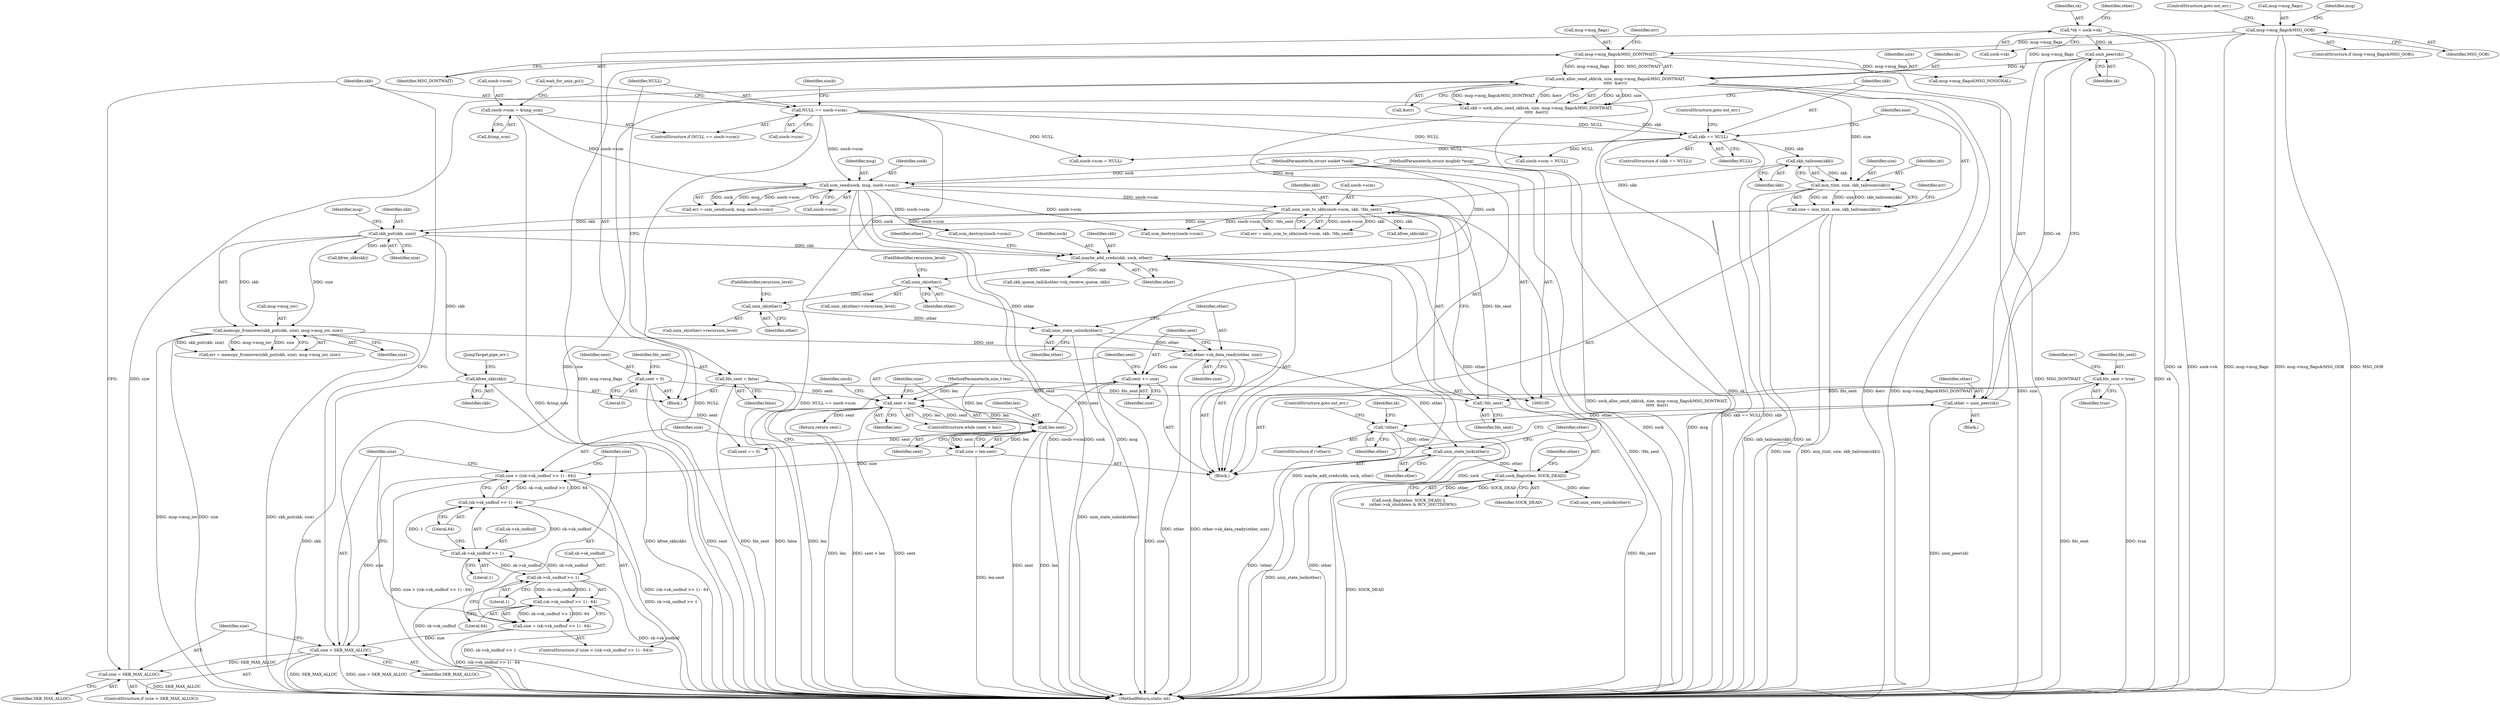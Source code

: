 digraph "1_linux_e0e3cea46d31d23dc40df0a49a7a2c04fe8edfea_1@API" {
"1000375" [label="(Call,kfree_skb(skb))"];
"1000304" [label="(Call,skb_put(skb, size))"];
"1000278" [label="(Call,unix_scm_to_skb(siocb->scm, skb, !fds_sent))"];
"1000154" [label="(Call,scm_send(sock, msg, siocb->scm))"];
"1000107" [label="(MethodParameterIn,struct socket *sock)"];
"1000108" [label="(MethodParameterIn,struct msghdr *msg)"];
"1000140" [label="(Call,NULL == siocb->scm)"];
"1000145" [label="(Call,siocb->scm = &tmp_scm)"];
"1000274" [label="(Call,skb_tailroom(skb))"];
"1000265" [label="(Call,skb == NULL)"];
"1000252" [label="(Call,skb = sock_alloc_send_skb(sk, size, msg->msg_flags&MSG_DONTWAIT,\n\t\t\t\t\t  &err))"];
"1000254" [label="(Call,sock_alloc_send_skb(sk, size, msg->msg_flags&MSG_DONTWAIT,\n\t\t\t\t\t  &err))"];
"1000203" [label="(Call,unix_peer(sk))"];
"1000117" [label="(Call,*sk = sock->sk)"];
"1000249" [label="(Call,size = SKB_MAX_ALLOC)"];
"1000246" [label="(Call,size > SKB_MAX_ALLOC)"];
"1000236" [label="(Call,size = (sk->sk_sndbuf >> 1) - 64)"];
"1000238" [label="(Call,(sk->sk_sndbuf >> 1) - 64)"];
"1000239" [label="(Call,sk->sk_sndbuf >> 1)"];
"1000230" [label="(Call,sk->sk_sndbuf >> 1)"];
"1000227" [label="(Call,size > ((sk->sk_sndbuf >> 1) - 64))"];
"1000221" [label="(Call,size = len-sent)"];
"1000223" [label="(Call,len-sent)"];
"1000217" [label="(Call,sent < len)"];
"1000130" [label="(Call,sent = 0)"];
"1000358" [label="(Call,sent += size)"];
"1000355" [label="(Call,other->sk_data_ready(other, size))"];
"1000353" [label="(Call,unix_state_unlock(other))"];
"1000349" [label="(Call,unix_sk(other))"];
"1000344" [label="(Call,unix_sk(other))"];
"1000330" [label="(Call,maybe_add_creds(skb, sock, other))"];
"1000321" [label="(Call,sock_flag(other, SOCK_DEAD))"];
"1000317" [label="(Call,unix_state_lock(other))"];
"1000206" [label="(Call,!other)"];
"1000201" [label="(Call,other = unix_peer(sk))"];
"1000303" [label="(Call,memcpy_fromiovec(skb_put(skb, size), msg->msg_iov, size))"];
"1000109" [label="(MethodParameterIn,size_t len)"];
"1000229" [label="(Call,(sk->sk_sndbuf >> 1) - 64)"];
"1000257" [label="(Call,msg->msg_flags&MSG_DONTWAIT)"];
"1000171" [label="(Call,msg->msg_flags&MSG_OOB)"];
"1000283" [label="(Call,!fds_sent)"];
"1000298" [label="(Call,fds_sent = true)"];
"1000135" [label="(Call,fds_sent = false)"];
"1000269" [label="(Call,size = min_t(int, size, skb_tailroom(skb)))"];
"1000271" [label="(Call,min_t(int, size, skb_tailroom(skb)))"];
"1000326" [label="(Identifier,other)"];
"1000243" [label="(Literal,1)"];
"1000349" [label="(Call,unix_sk(other))"];
"1000220" [label="(Block,)"];
"1000258" [label="(Call,msg->msg_flags)"];
"1000314" [label="(Call,kfree_skb(skb))"];
"1000151" [label="(Call,wait_for_unix_gc())"];
"1000257" [label="(Call,msg->msg_flags&MSG_DONTWAIT)"];
"1000273" [label="(Identifier,size)"];
"1000212" [label="(Identifier,sk)"];
"1000137" [label="(Identifier,false)"];
"1000270" [label="(Identifier,size)"];
"1000373" [label="(Call,unix_state_unlock(other))"];
"1000380" [label="(Call,sent == 0)"];
"1000301" [label="(Call,err = memcpy_fromiovec(skb_put(skb, size), msg->msg_iov, size))"];
"1000117" [label="(Call,*sk = sock->sk)"];
"1000141" [label="(Identifier,NULL)"];
"1000277" [label="(Identifier,err)"];
"1000219" [label="(Identifier,len)"];
"1000156" [label="(Identifier,msg)"];
"1000290" [label="(Call,kfree_skb(skb))"];
"1000271" [label="(Call,min_t(int, size, skb_tailroom(skb)))"];
"1000118" [label="(Identifier,sk)"];
"1000346" [label="(FieldIdentifier,recursion_level)"];
"1000146" [label="(Call,siocb->scm)"];
"1000124" [label="(Identifier,other)"];
"1000217" [label="(Call,sent < len)"];
"1000402" [label="(Call,siocb->scm = NULL)"];
"1000240" [label="(Call,sk->sk_sndbuf)"];
"1000344" [label="(Call,unix_sk(other))"];
"1000265" [label="(Call,skb == NULL)"];
"1000304" [label="(Call,skb_put(skb, size))"];
"1000228" [label="(Identifier,size)"];
"1000275" [label="(Identifier,skb)"];
"1000154" [label="(Call,scm_send(sock, msg, siocb->scm))"];
"1000179" [label="(Identifier,msg)"];
"1000306" [label="(Identifier,size)"];
"1000176" [label="(ControlStructure,goto out_err;)"];
"1000132" [label="(Literal,0)"];
"1000170" [label="(ControlStructure,if (msg->msg_flags&MSG_OOB))"];
"1000145" [label="(Call,siocb->scm = &tmp_scm)"];
"1000234" [label="(Literal,1)"];
"1000356" [label="(Identifier,other)"];
"1000236" [label="(Call,size = (sk->sk_sndbuf >> 1) - 64)"];
"1000227" [label="(Call,size > ((sk->sk_sndbuf >> 1) - 64))"];
"1000321" [label="(Call,sock_flag(other, SOCK_DEAD))"];
"1000247" [label="(Identifier,size)"];
"1000334" [label="(Call,skb_queue_tail(&other->sk_receive_queue, skb))"];
"1000252" [label="(Call,skb = sock_alloc_send_skb(sk, size, msg->msg_flags&MSG_DONTWAIT,\n\t\t\t\t\t  &err))"];
"1000398" [label="(Call,scm_destroy(siocb->scm))"];
"1000256" [label="(Identifier,size)"];
"1000331" [label="(Identifier,skb)"];
"1000206" [label="(Call,!other)"];
"1000205" [label="(ControlStructure,if (!other))"];
"1000248" [label="(Identifier,SKB_MAX_ALLOC)"];
"1000109" [label="(MethodParameterIn,size_t len)"];
"1000171" [label="(Call,msg->msg_flags&MSG_OOB)"];
"1000323" [label="(Identifier,SOCK_DEAD)"];
"1000251" [label="(Identifier,SKB_MAX_ALLOC)"];
"1000142" [label="(Call,siocb->scm)"];
"1000119" [label="(Call,sock->sk)"];
"1000136" [label="(Identifier,fds_sent)"];
"1000216" [label="(ControlStructure,while (sent < len))"];
"1000308" [label="(Identifier,msg)"];
"1000264" [label="(ControlStructure,if (skb == NULL))"];
"1000245" [label="(ControlStructure,if (size > SKB_MAX_ALLOC))"];
"1000375" [label="(Call,kfree_skb(skb))"];
"1000149" [label="(Call,&tmp_scm)"];
"1000244" [label="(Literal,64)"];
"1000272" [label="(Identifier,int)"];
"1000365" [label="(Call,siocb->scm = NULL)"];
"1000226" [label="(ControlStructure,if (size > ((sk->sk_sndbuf >> 1) - 64)))"];
"1000263" [label="(Identifier,err)"];
"1000343" [label="(Call,unix_sk(other)->recursion_level)"];
"1000231" [label="(Call,sk->sk_sndbuf)"];
"1000361" [label="(Call,scm_destroy(siocb->scm))"];
"1000310" [label="(Identifier,size)"];
"1000351" [label="(FieldIdentifier,recursion_level)"];
"1000318" [label="(Identifier,other)"];
"1000279" [label="(Call,siocb->scm)"];
"1000348" [label="(Call,unix_sk(other)->recursion_level)"];
"1000175" [label="(Identifier,MSG_OOB)"];
"1000250" [label="(Identifier,size)"];
"1000370" [label="(Return,return sent;)"];
"1000224" [label="(Identifier,len)"];
"1000330" [label="(Call,maybe_add_creds(skb, sock, other))"];
"1000345" [label="(Identifier,other)"];
"1000130" [label="(Call,sent = 0)"];
"1000360" [label="(Identifier,size)"];
"1000249" [label="(Call,size = SKB_MAX_ALLOC)"];
"1000222" [label="(Identifier,size)"];
"1000303" [label="(Call,memcpy_fromiovec(skb_put(skb, size), msg->msg_iov, size))"];
"1000157" [label="(Call,siocb->scm)"];
"1000155" [label="(Identifier,sock)"];
"1000204" [label="(Identifier,sk)"];
"1000110" [label="(Block,)"];
"1000305" [label="(Identifier,skb)"];
"1000359" [label="(Identifier,sent)"];
"1000337" [label="(Identifier,other)"];
"1000108" [label="(MethodParameterIn,struct msghdr *msg)"];
"1000147" [label="(Identifier,siocb)"];
"1000354" [label="(Identifier,other)"];
"1000230" [label="(Call,sk->sk_sndbuf >> 1)"];
"1000376" [label="(Identifier,skb)"];
"1000320" [label="(Call,sock_flag(other, SOCK_DEAD) ||\n\t\t    (other->sk_shutdown & RCV_SHUTDOWN))"];
"1000299" [label="(Identifier,fds_sent)"];
"1000300" [label="(Identifier,true)"];
"1000131" [label="(Identifier,sent)"];
"1000107" [label="(MethodParameterIn,struct socket *sock)"];
"1000282" [label="(Identifier,skb)"];
"1000269" [label="(Call,size = min_t(int, size, skb_tailroom(skb)))"];
"1000253" [label="(Identifier,skb)"];
"1000268" [label="(ControlStructure,goto out_err;)"];
"1000358" [label="(Call,sent += size)"];
"1000283" [label="(Call,!fds_sent)"];
"1000408" [label="(MethodReturn,static int)"];
"1000274" [label="(Call,skb_tailroom(skb))"];
"1000152" [label="(Call,err = scm_send(sock, msg, siocb->scm))"];
"1000276" [label="(Call,err = unix_scm_to_skb(siocb->scm, skb, !fds_sent))"];
"1000317" [label="(Call,unix_state_lock(other))"];
"1000208" [label="(ControlStructure,goto out_err;)"];
"1000262" [label="(Call,&err)"];
"1000384" [label="(Call,msg->msg_flags&MSG_NOSIGNAL)"];
"1000254" [label="(Call,sock_alloc_send_skb(sk, size, msg->msg_flags&MSG_DONTWAIT,\n\t\t\t\t\t  &err))"];
"1000278" [label="(Call,unix_scm_to_skb(siocb->scm, skb, !fds_sent))"];
"1000139" [label="(ControlStructure,if (NULL == siocb->scm))"];
"1000307" [label="(Call,msg->msg_iov)"];
"1000196" [label="(Block,)"];
"1000355" [label="(Call,other->sk_data_ready(other, size))"];
"1000221" [label="(Call,size = len-sent)"];
"1000267" [label="(Identifier,NULL)"];
"1000246" [label="(Call,size > SKB_MAX_ALLOC)"];
"1000223" [label="(Call,len-sent)"];
"1000332" [label="(Identifier,sock)"];
"1000284" [label="(Identifier,fds_sent)"];
"1000225" [label="(Identifier,sent)"];
"1000140" [label="(Call,NULL == siocb->scm)"];
"1000353" [label="(Call,unix_state_unlock(other))"];
"1000135" [label="(Call,fds_sent = false)"];
"1000203" [label="(Call,unix_peer(sk))"];
"1000298" [label="(Call,fds_sent = true)"];
"1000237" [label="(Identifier,size)"];
"1000229" [label="(Call,(sk->sk_sndbuf >> 1) - 64)"];
"1000266" [label="(Identifier,skb)"];
"1000207" [label="(Identifier,other)"];
"1000377" [label="(JumpTarget,pipe_err:)"];
"1000255" [label="(Identifier,sk)"];
"1000322" [label="(Identifier,other)"];
"1000235" [label="(Literal,64)"];
"1000202" [label="(Identifier,other)"];
"1000350" [label="(Identifier,other)"];
"1000238" [label="(Call,(sk->sk_sndbuf >> 1) - 64)"];
"1000201" [label="(Call,other = unix_peer(sk))"];
"1000261" [label="(Identifier,MSG_DONTWAIT)"];
"1000357" [label="(Identifier,size)"];
"1000218" [label="(Identifier,sent)"];
"1000333" [label="(Identifier,other)"];
"1000172" [label="(Call,msg->msg_flags)"];
"1000363" [label="(Identifier,siocb)"];
"1000302" [label="(Identifier,err)"];
"1000239" [label="(Call,sk->sk_sndbuf >> 1)"];
"1000375" -> "1000110"  [label="AST: "];
"1000375" -> "1000376"  [label="CFG: "];
"1000376" -> "1000375"  [label="AST: "];
"1000377" -> "1000375"  [label="CFG: "];
"1000375" -> "1000408"  [label="DDG: skb"];
"1000375" -> "1000408"  [label="DDG: kfree_skb(skb)"];
"1000304" -> "1000375"  [label="DDG: skb"];
"1000304" -> "1000303"  [label="AST: "];
"1000304" -> "1000306"  [label="CFG: "];
"1000305" -> "1000304"  [label="AST: "];
"1000306" -> "1000304"  [label="AST: "];
"1000308" -> "1000304"  [label="CFG: "];
"1000304" -> "1000303"  [label="DDG: skb"];
"1000304" -> "1000303"  [label="DDG: size"];
"1000278" -> "1000304"  [label="DDG: skb"];
"1000269" -> "1000304"  [label="DDG: size"];
"1000304" -> "1000314"  [label="DDG: skb"];
"1000304" -> "1000330"  [label="DDG: skb"];
"1000278" -> "1000276"  [label="AST: "];
"1000278" -> "1000283"  [label="CFG: "];
"1000279" -> "1000278"  [label="AST: "];
"1000282" -> "1000278"  [label="AST: "];
"1000283" -> "1000278"  [label="AST: "];
"1000276" -> "1000278"  [label="CFG: "];
"1000278" -> "1000408"  [label="DDG: !fds_sent"];
"1000278" -> "1000276"  [label="DDG: siocb->scm"];
"1000278" -> "1000276"  [label="DDG: skb"];
"1000278" -> "1000276"  [label="DDG: !fds_sent"];
"1000154" -> "1000278"  [label="DDG: siocb->scm"];
"1000274" -> "1000278"  [label="DDG: skb"];
"1000283" -> "1000278"  [label="DDG: fds_sent"];
"1000278" -> "1000290"  [label="DDG: skb"];
"1000278" -> "1000361"  [label="DDG: siocb->scm"];
"1000278" -> "1000398"  [label="DDG: siocb->scm"];
"1000154" -> "1000152"  [label="AST: "];
"1000154" -> "1000157"  [label="CFG: "];
"1000155" -> "1000154"  [label="AST: "];
"1000156" -> "1000154"  [label="AST: "];
"1000157" -> "1000154"  [label="AST: "];
"1000152" -> "1000154"  [label="CFG: "];
"1000154" -> "1000408"  [label="DDG: siocb->scm"];
"1000154" -> "1000408"  [label="DDG: sock"];
"1000154" -> "1000408"  [label="DDG: msg"];
"1000154" -> "1000152"  [label="DDG: sock"];
"1000154" -> "1000152"  [label="DDG: msg"];
"1000154" -> "1000152"  [label="DDG: siocb->scm"];
"1000107" -> "1000154"  [label="DDG: sock"];
"1000108" -> "1000154"  [label="DDG: msg"];
"1000140" -> "1000154"  [label="DDG: siocb->scm"];
"1000145" -> "1000154"  [label="DDG: siocb->scm"];
"1000154" -> "1000330"  [label="DDG: sock"];
"1000154" -> "1000361"  [label="DDG: siocb->scm"];
"1000154" -> "1000398"  [label="DDG: siocb->scm"];
"1000107" -> "1000105"  [label="AST: "];
"1000107" -> "1000408"  [label="DDG: sock"];
"1000107" -> "1000330"  [label="DDG: sock"];
"1000108" -> "1000105"  [label="AST: "];
"1000108" -> "1000408"  [label="DDG: msg"];
"1000140" -> "1000139"  [label="AST: "];
"1000140" -> "1000142"  [label="CFG: "];
"1000141" -> "1000140"  [label="AST: "];
"1000142" -> "1000140"  [label="AST: "];
"1000147" -> "1000140"  [label="CFG: "];
"1000151" -> "1000140"  [label="CFG: "];
"1000140" -> "1000408"  [label="DDG: NULL"];
"1000140" -> "1000408"  [label="DDG: NULL == siocb->scm"];
"1000140" -> "1000265"  [label="DDG: NULL"];
"1000140" -> "1000365"  [label="DDG: NULL"];
"1000140" -> "1000402"  [label="DDG: NULL"];
"1000145" -> "1000139"  [label="AST: "];
"1000145" -> "1000149"  [label="CFG: "];
"1000146" -> "1000145"  [label="AST: "];
"1000149" -> "1000145"  [label="AST: "];
"1000151" -> "1000145"  [label="CFG: "];
"1000145" -> "1000408"  [label="DDG: &tmp_scm"];
"1000274" -> "1000271"  [label="AST: "];
"1000274" -> "1000275"  [label="CFG: "];
"1000275" -> "1000274"  [label="AST: "];
"1000271" -> "1000274"  [label="CFG: "];
"1000274" -> "1000271"  [label="DDG: skb"];
"1000265" -> "1000274"  [label="DDG: skb"];
"1000265" -> "1000264"  [label="AST: "];
"1000265" -> "1000267"  [label="CFG: "];
"1000266" -> "1000265"  [label="AST: "];
"1000267" -> "1000265"  [label="AST: "];
"1000268" -> "1000265"  [label="CFG: "];
"1000270" -> "1000265"  [label="CFG: "];
"1000265" -> "1000408"  [label="DDG: skb == NULL"];
"1000265" -> "1000408"  [label="DDG: skb"];
"1000252" -> "1000265"  [label="DDG: skb"];
"1000265" -> "1000365"  [label="DDG: NULL"];
"1000265" -> "1000402"  [label="DDG: NULL"];
"1000252" -> "1000220"  [label="AST: "];
"1000252" -> "1000254"  [label="CFG: "];
"1000253" -> "1000252"  [label="AST: "];
"1000254" -> "1000252"  [label="AST: "];
"1000266" -> "1000252"  [label="CFG: "];
"1000252" -> "1000408"  [label="DDG: sock_alloc_send_skb(sk, size, msg->msg_flags&MSG_DONTWAIT,\n\t\t\t\t\t  &err)"];
"1000254" -> "1000252"  [label="DDG: sk"];
"1000254" -> "1000252"  [label="DDG: size"];
"1000254" -> "1000252"  [label="DDG: msg->msg_flags&MSG_DONTWAIT"];
"1000254" -> "1000252"  [label="DDG: &err"];
"1000254" -> "1000262"  [label="CFG: "];
"1000255" -> "1000254"  [label="AST: "];
"1000256" -> "1000254"  [label="AST: "];
"1000257" -> "1000254"  [label="AST: "];
"1000262" -> "1000254"  [label="AST: "];
"1000254" -> "1000408"  [label="DDG: sk"];
"1000254" -> "1000408"  [label="DDG: &err"];
"1000254" -> "1000408"  [label="DDG: msg->msg_flags&MSG_DONTWAIT"];
"1000254" -> "1000408"  [label="DDG: size"];
"1000203" -> "1000254"  [label="DDG: sk"];
"1000249" -> "1000254"  [label="DDG: size"];
"1000246" -> "1000254"  [label="DDG: size"];
"1000257" -> "1000254"  [label="DDG: msg->msg_flags"];
"1000257" -> "1000254"  [label="DDG: MSG_DONTWAIT"];
"1000254" -> "1000271"  [label="DDG: size"];
"1000203" -> "1000201"  [label="AST: "];
"1000203" -> "1000204"  [label="CFG: "];
"1000204" -> "1000203"  [label="AST: "];
"1000201" -> "1000203"  [label="CFG: "];
"1000203" -> "1000408"  [label="DDG: sk"];
"1000203" -> "1000201"  [label="DDG: sk"];
"1000117" -> "1000203"  [label="DDG: sk"];
"1000117" -> "1000110"  [label="AST: "];
"1000117" -> "1000119"  [label="CFG: "];
"1000118" -> "1000117"  [label="AST: "];
"1000119" -> "1000117"  [label="AST: "];
"1000124" -> "1000117"  [label="CFG: "];
"1000117" -> "1000408"  [label="DDG: sk"];
"1000117" -> "1000408"  [label="DDG: sock->sk"];
"1000249" -> "1000245"  [label="AST: "];
"1000249" -> "1000251"  [label="CFG: "];
"1000250" -> "1000249"  [label="AST: "];
"1000251" -> "1000249"  [label="AST: "];
"1000253" -> "1000249"  [label="CFG: "];
"1000249" -> "1000408"  [label="DDG: SKB_MAX_ALLOC"];
"1000246" -> "1000249"  [label="DDG: SKB_MAX_ALLOC"];
"1000246" -> "1000245"  [label="AST: "];
"1000246" -> "1000248"  [label="CFG: "];
"1000247" -> "1000246"  [label="AST: "];
"1000248" -> "1000246"  [label="AST: "];
"1000250" -> "1000246"  [label="CFG: "];
"1000253" -> "1000246"  [label="CFG: "];
"1000246" -> "1000408"  [label="DDG: SKB_MAX_ALLOC"];
"1000246" -> "1000408"  [label="DDG: size > SKB_MAX_ALLOC"];
"1000236" -> "1000246"  [label="DDG: size"];
"1000227" -> "1000246"  [label="DDG: size"];
"1000236" -> "1000226"  [label="AST: "];
"1000236" -> "1000238"  [label="CFG: "];
"1000237" -> "1000236"  [label="AST: "];
"1000238" -> "1000236"  [label="AST: "];
"1000247" -> "1000236"  [label="CFG: "];
"1000236" -> "1000408"  [label="DDG: (sk->sk_sndbuf >> 1) - 64"];
"1000238" -> "1000236"  [label="DDG: sk->sk_sndbuf >> 1"];
"1000238" -> "1000236"  [label="DDG: 64"];
"1000238" -> "1000244"  [label="CFG: "];
"1000239" -> "1000238"  [label="AST: "];
"1000244" -> "1000238"  [label="AST: "];
"1000238" -> "1000408"  [label="DDG: sk->sk_sndbuf >> 1"];
"1000239" -> "1000238"  [label="DDG: sk->sk_sndbuf"];
"1000239" -> "1000238"  [label="DDG: 1"];
"1000239" -> "1000243"  [label="CFG: "];
"1000240" -> "1000239"  [label="AST: "];
"1000243" -> "1000239"  [label="AST: "];
"1000244" -> "1000239"  [label="CFG: "];
"1000239" -> "1000408"  [label="DDG: sk->sk_sndbuf"];
"1000239" -> "1000230"  [label="DDG: sk->sk_sndbuf"];
"1000230" -> "1000239"  [label="DDG: sk->sk_sndbuf"];
"1000230" -> "1000229"  [label="AST: "];
"1000230" -> "1000234"  [label="CFG: "];
"1000231" -> "1000230"  [label="AST: "];
"1000234" -> "1000230"  [label="AST: "];
"1000235" -> "1000230"  [label="CFG: "];
"1000230" -> "1000408"  [label="DDG: sk->sk_sndbuf"];
"1000230" -> "1000229"  [label="DDG: sk->sk_sndbuf"];
"1000230" -> "1000229"  [label="DDG: 1"];
"1000227" -> "1000226"  [label="AST: "];
"1000227" -> "1000229"  [label="CFG: "];
"1000228" -> "1000227"  [label="AST: "];
"1000229" -> "1000227"  [label="AST: "];
"1000237" -> "1000227"  [label="CFG: "];
"1000247" -> "1000227"  [label="CFG: "];
"1000227" -> "1000408"  [label="DDG: size > ((sk->sk_sndbuf >> 1) - 64)"];
"1000227" -> "1000408"  [label="DDG: (sk->sk_sndbuf >> 1) - 64"];
"1000221" -> "1000227"  [label="DDG: size"];
"1000229" -> "1000227"  [label="DDG: sk->sk_sndbuf >> 1"];
"1000229" -> "1000227"  [label="DDG: 64"];
"1000221" -> "1000220"  [label="AST: "];
"1000221" -> "1000223"  [label="CFG: "];
"1000222" -> "1000221"  [label="AST: "];
"1000223" -> "1000221"  [label="AST: "];
"1000228" -> "1000221"  [label="CFG: "];
"1000221" -> "1000408"  [label="DDG: len-sent"];
"1000223" -> "1000221"  [label="DDG: len"];
"1000223" -> "1000221"  [label="DDG: sent"];
"1000223" -> "1000225"  [label="CFG: "];
"1000224" -> "1000223"  [label="AST: "];
"1000225" -> "1000223"  [label="AST: "];
"1000223" -> "1000408"  [label="DDG: sent"];
"1000223" -> "1000408"  [label="DDG: len"];
"1000223" -> "1000217"  [label="DDG: len"];
"1000217" -> "1000223"  [label="DDG: len"];
"1000217" -> "1000223"  [label="DDG: sent"];
"1000109" -> "1000223"  [label="DDG: len"];
"1000223" -> "1000358"  [label="DDG: sent"];
"1000223" -> "1000380"  [label="DDG: sent"];
"1000217" -> "1000216"  [label="AST: "];
"1000217" -> "1000219"  [label="CFG: "];
"1000218" -> "1000217"  [label="AST: "];
"1000219" -> "1000217"  [label="AST: "];
"1000222" -> "1000217"  [label="CFG: "];
"1000363" -> "1000217"  [label="CFG: "];
"1000217" -> "1000408"  [label="DDG: len"];
"1000217" -> "1000408"  [label="DDG: sent < len"];
"1000217" -> "1000408"  [label="DDG: sent"];
"1000130" -> "1000217"  [label="DDG: sent"];
"1000358" -> "1000217"  [label="DDG: sent"];
"1000109" -> "1000217"  [label="DDG: len"];
"1000217" -> "1000370"  [label="DDG: sent"];
"1000130" -> "1000110"  [label="AST: "];
"1000130" -> "1000132"  [label="CFG: "];
"1000131" -> "1000130"  [label="AST: "];
"1000132" -> "1000130"  [label="AST: "];
"1000136" -> "1000130"  [label="CFG: "];
"1000130" -> "1000408"  [label="DDG: sent"];
"1000130" -> "1000380"  [label="DDG: sent"];
"1000358" -> "1000220"  [label="AST: "];
"1000358" -> "1000360"  [label="CFG: "];
"1000359" -> "1000358"  [label="AST: "];
"1000360" -> "1000358"  [label="AST: "];
"1000218" -> "1000358"  [label="CFG: "];
"1000358" -> "1000408"  [label="DDG: size"];
"1000355" -> "1000358"  [label="DDG: size"];
"1000355" -> "1000220"  [label="AST: "];
"1000355" -> "1000357"  [label="CFG: "];
"1000356" -> "1000355"  [label="AST: "];
"1000357" -> "1000355"  [label="AST: "];
"1000359" -> "1000355"  [label="CFG: "];
"1000355" -> "1000408"  [label="DDG: other"];
"1000355" -> "1000408"  [label="DDG: other->sk_data_ready(other, size)"];
"1000355" -> "1000317"  [label="DDG: other"];
"1000353" -> "1000355"  [label="DDG: other"];
"1000303" -> "1000355"  [label="DDG: size"];
"1000353" -> "1000220"  [label="AST: "];
"1000353" -> "1000354"  [label="CFG: "];
"1000354" -> "1000353"  [label="AST: "];
"1000356" -> "1000353"  [label="CFG: "];
"1000353" -> "1000408"  [label="DDG: unix_state_unlock(other)"];
"1000349" -> "1000353"  [label="DDG: other"];
"1000344" -> "1000353"  [label="DDG: other"];
"1000349" -> "1000348"  [label="AST: "];
"1000349" -> "1000350"  [label="CFG: "];
"1000350" -> "1000349"  [label="AST: "];
"1000351" -> "1000349"  [label="CFG: "];
"1000344" -> "1000349"  [label="DDG: other"];
"1000344" -> "1000343"  [label="AST: "];
"1000344" -> "1000345"  [label="CFG: "];
"1000345" -> "1000344"  [label="AST: "];
"1000346" -> "1000344"  [label="CFG: "];
"1000330" -> "1000344"  [label="DDG: other"];
"1000330" -> "1000220"  [label="AST: "];
"1000330" -> "1000333"  [label="CFG: "];
"1000331" -> "1000330"  [label="AST: "];
"1000332" -> "1000330"  [label="AST: "];
"1000333" -> "1000330"  [label="AST: "];
"1000337" -> "1000330"  [label="CFG: "];
"1000330" -> "1000408"  [label="DDG: sock"];
"1000330" -> "1000408"  [label="DDG: maybe_add_creds(skb, sock, other)"];
"1000321" -> "1000330"  [label="DDG: other"];
"1000330" -> "1000334"  [label="DDG: skb"];
"1000321" -> "1000320"  [label="AST: "];
"1000321" -> "1000323"  [label="CFG: "];
"1000322" -> "1000321"  [label="AST: "];
"1000323" -> "1000321"  [label="AST: "];
"1000326" -> "1000321"  [label="CFG: "];
"1000320" -> "1000321"  [label="CFG: "];
"1000321" -> "1000408"  [label="DDG: SOCK_DEAD"];
"1000321" -> "1000320"  [label="DDG: other"];
"1000321" -> "1000320"  [label="DDG: SOCK_DEAD"];
"1000317" -> "1000321"  [label="DDG: other"];
"1000321" -> "1000373"  [label="DDG: other"];
"1000317" -> "1000220"  [label="AST: "];
"1000317" -> "1000318"  [label="CFG: "];
"1000318" -> "1000317"  [label="AST: "];
"1000322" -> "1000317"  [label="CFG: "];
"1000317" -> "1000408"  [label="DDG: unix_state_lock(other)"];
"1000206" -> "1000317"  [label="DDG: other"];
"1000206" -> "1000205"  [label="AST: "];
"1000206" -> "1000207"  [label="CFG: "];
"1000207" -> "1000206"  [label="AST: "];
"1000208" -> "1000206"  [label="CFG: "];
"1000212" -> "1000206"  [label="CFG: "];
"1000206" -> "1000408"  [label="DDG: !other"];
"1000206" -> "1000408"  [label="DDG: other"];
"1000201" -> "1000206"  [label="DDG: other"];
"1000201" -> "1000196"  [label="AST: "];
"1000202" -> "1000201"  [label="AST: "];
"1000207" -> "1000201"  [label="CFG: "];
"1000201" -> "1000408"  [label="DDG: unix_peer(sk)"];
"1000303" -> "1000301"  [label="AST: "];
"1000303" -> "1000310"  [label="CFG: "];
"1000307" -> "1000303"  [label="AST: "];
"1000310" -> "1000303"  [label="AST: "];
"1000301" -> "1000303"  [label="CFG: "];
"1000303" -> "1000408"  [label="DDG: size"];
"1000303" -> "1000408"  [label="DDG: skb_put(skb, size)"];
"1000303" -> "1000408"  [label="DDG: msg->msg_iov"];
"1000303" -> "1000301"  [label="DDG: skb_put(skb, size)"];
"1000303" -> "1000301"  [label="DDG: msg->msg_iov"];
"1000303" -> "1000301"  [label="DDG: size"];
"1000109" -> "1000105"  [label="AST: "];
"1000109" -> "1000408"  [label="DDG: len"];
"1000229" -> "1000235"  [label="CFG: "];
"1000235" -> "1000229"  [label="AST: "];
"1000229" -> "1000408"  [label="DDG: sk->sk_sndbuf >> 1"];
"1000257" -> "1000261"  [label="CFG: "];
"1000258" -> "1000257"  [label="AST: "];
"1000261" -> "1000257"  [label="AST: "];
"1000263" -> "1000257"  [label="CFG: "];
"1000257" -> "1000408"  [label="DDG: msg->msg_flags"];
"1000257" -> "1000408"  [label="DDG: MSG_DONTWAIT"];
"1000171" -> "1000257"  [label="DDG: msg->msg_flags"];
"1000257" -> "1000384"  [label="DDG: msg->msg_flags"];
"1000171" -> "1000170"  [label="AST: "];
"1000171" -> "1000175"  [label="CFG: "];
"1000172" -> "1000171"  [label="AST: "];
"1000175" -> "1000171"  [label="AST: "];
"1000176" -> "1000171"  [label="CFG: "];
"1000179" -> "1000171"  [label="CFG: "];
"1000171" -> "1000408"  [label="DDG: msg->msg_flags"];
"1000171" -> "1000408"  [label="DDG: msg->msg_flags&MSG_OOB"];
"1000171" -> "1000408"  [label="DDG: MSG_OOB"];
"1000171" -> "1000384"  [label="DDG: msg->msg_flags"];
"1000283" -> "1000284"  [label="CFG: "];
"1000284" -> "1000283"  [label="AST: "];
"1000283" -> "1000408"  [label="DDG: fds_sent"];
"1000298" -> "1000283"  [label="DDG: fds_sent"];
"1000135" -> "1000283"  [label="DDG: fds_sent"];
"1000298" -> "1000220"  [label="AST: "];
"1000298" -> "1000300"  [label="CFG: "];
"1000299" -> "1000298"  [label="AST: "];
"1000300" -> "1000298"  [label="AST: "];
"1000302" -> "1000298"  [label="CFG: "];
"1000298" -> "1000408"  [label="DDG: fds_sent"];
"1000298" -> "1000408"  [label="DDG: true"];
"1000135" -> "1000110"  [label="AST: "];
"1000135" -> "1000137"  [label="CFG: "];
"1000136" -> "1000135"  [label="AST: "];
"1000137" -> "1000135"  [label="AST: "];
"1000141" -> "1000135"  [label="CFG: "];
"1000135" -> "1000408"  [label="DDG: fds_sent"];
"1000135" -> "1000408"  [label="DDG: false"];
"1000269" -> "1000220"  [label="AST: "];
"1000269" -> "1000271"  [label="CFG: "];
"1000270" -> "1000269"  [label="AST: "];
"1000271" -> "1000269"  [label="AST: "];
"1000277" -> "1000269"  [label="CFG: "];
"1000269" -> "1000408"  [label="DDG: size"];
"1000269" -> "1000408"  [label="DDG: min_t(int, size, skb_tailroom(skb))"];
"1000271" -> "1000269"  [label="DDG: int"];
"1000271" -> "1000269"  [label="DDG: size"];
"1000271" -> "1000269"  [label="DDG: skb_tailroom(skb)"];
"1000272" -> "1000271"  [label="AST: "];
"1000273" -> "1000271"  [label="AST: "];
"1000271" -> "1000408"  [label="DDG: skb_tailroom(skb)"];
"1000271" -> "1000408"  [label="DDG: int"];
}
